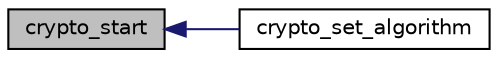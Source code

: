 digraph "crypto_start"
{
  edge [fontname="Helvetica",fontsize="10",labelfontname="Helvetica",labelfontsize="10"];
  node [fontname="Helvetica",fontsize="10",shape=record];
  rankdir="LR";
  Node1 [label="crypto_start",height=0.2,width=0.4,color="black", fillcolor="grey75", style="filled", fontcolor="black"];
  Node1 -> Node2 [dir="back",color="midnightblue",fontsize="10",style="solid",fontname="Helvetica"];
  Node2 [label="crypto_set_algorithm",height=0.2,width=0.4,color="black", fillcolor="white", style="filled",URL="$group__crypto__file.html#ga132b9deaf901e3c5a5d9c24929a4ded4",tooltip="Set the algoritm for Encryption/decryption. "];
}
